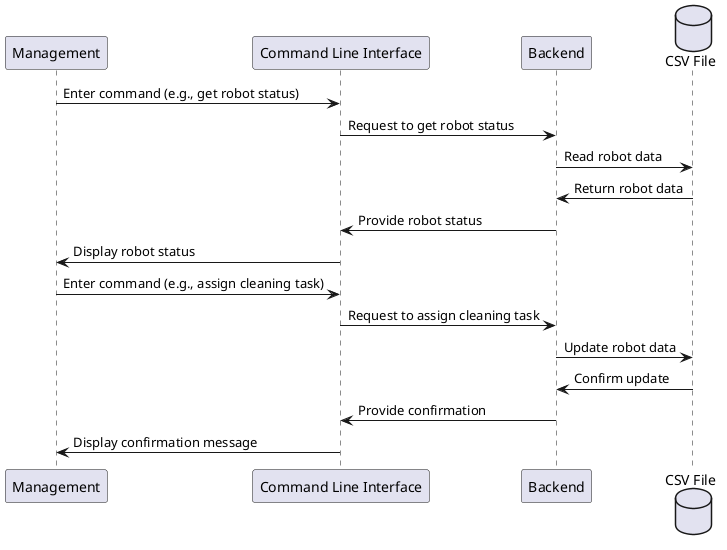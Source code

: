 @startuml Robot and Manger Data Interaction

participant "Management" as Management
participant "Command Line Interface" as CLI
participant "Backend" as Backend
database "CSV File" as CSV

Management -> CLI: Enter command (e.g., get robot status)
CLI -> Backend: Request to get robot status
Backend -> CSV: Read robot data
CSV -> Backend: Return robot data
Backend -> CLI: Provide robot status
CLI -> Management: Display robot status

Management -> CLI: Enter command (e.g., assign cleaning task)
CLI -> Backend: Request to assign cleaning task
Backend -> CSV: Update robot data
CSV -> Backend: Confirm update
Backend -> CLI: Provide confirmation
CLI -> Management: Display confirmation message

@enduml
